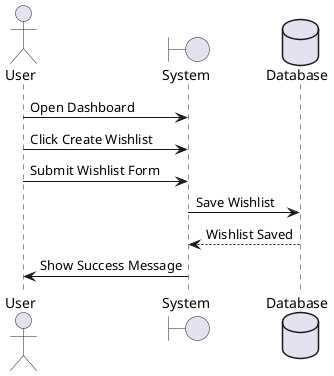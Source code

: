 @startuml
actor User
boundary System
database Database

User -> System: Open Dashboard
User -> System: Click Create Wishlist
User -> System: Submit Wishlist Form
System -> Database: Save Wishlist
Database --> System: Wishlist Saved
System -> User: Show Success Message
@enduml
